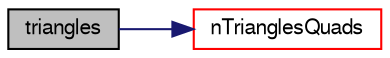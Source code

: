 digraph "triangles"
{
  bgcolor="transparent";
  edge [fontname="FreeSans",fontsize="10",labelfontname="FreeSans",labelfontsize="10"];
  node [fontname="FreeSans",fontsize="10",shape=record];
  rankdir="LR";
  Node709 [label="triangles",height=0.2,width=0.4,color="black", fillcolor="grey75", style="filled", fontcolor="black"];
  Node709 -> Node710 [color="midnightblue",fontsize="10",style="solid",fontname="FreeSans"];
  Node710 [label="nTrianglesQuads",height=0.2,width=0.4,color="red",URL="$a27218.html#a669c11618fe7a4c91a5b58011b993187",tooltip="Number of triangles and quads after splitting. "];
}
